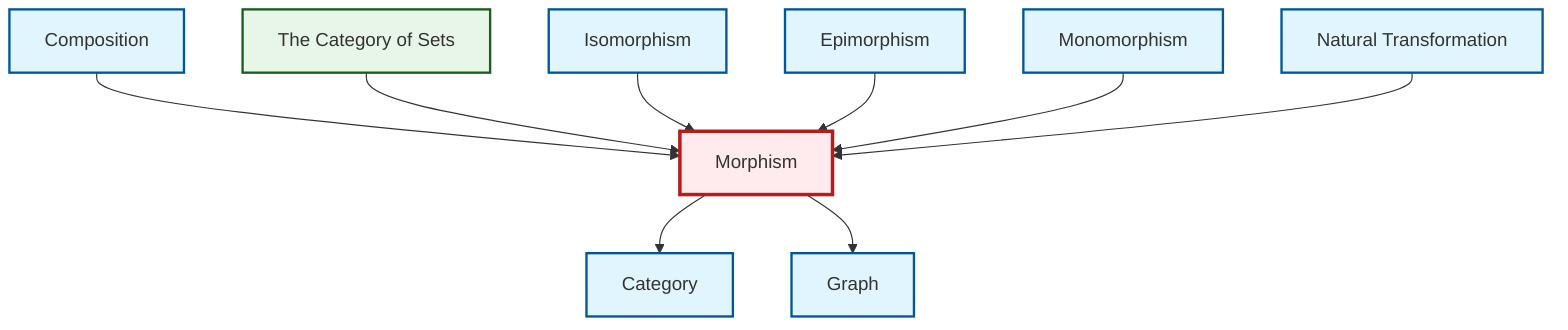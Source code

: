 graph TD
    classDef definition fill:#e1f5fe,stroke:#01579b,stroke-width:2px
    classDef theorem fill:#f3e5f5,stroke:#4a148c,stroke-width:2px
    classDef axiom fill:#fff3e0,stroke:#e65100,stroke-width:2px
    classDef example fill:#e8f5e9,stroke:#1b5e20,stroke-width:2px
    classDef current fill:#ffebee,stroke:#b71c1c,stroke-width:3px
    def-composition["Composition"]:::definition
    def-natural-transformation["Natural Transformation"]:::definition
    def-category["Category"]:::definition
    def-monomorphism["Monomorphism"]:::definition
    def-isomorphism["Isomorphism"]:::definition
    def-graph["Graph"]:::definition
    def-epimorphism["Epimorphism"]:::definition
    ex-set-category["The Category of Sets"]:::example
    def-morphism["Morphism"]:::definition
    def-morphism --> def-category
    def-composition --> def-morphism
    ex-set-category --> def-morphism
    def-morphism --> def-graph
    def-isomorphism --> def-morphism
    def-epimorphism --> def-morphism
    def-monomorphism --> def-morphism
    def-natural-transformation --> def-morphism
    class def-morphism current